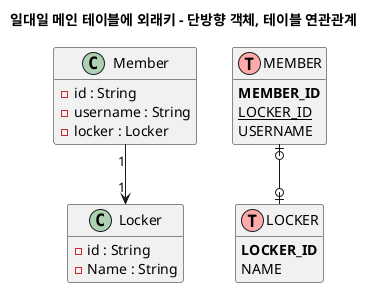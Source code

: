 @startuml

title 일대일 메인 테이블에 외래키 - 단방향 객체, 테이블 연관관계

class Member {
    - id : String
    - username : String
    - locker : Locker

}

class Locker {
    - id : String
    - Name : String
}

Member "1" --> "1" Locker

!define table(x) class x << (T,#FFAAAA) >>
!define primary_key(x) <b>x</b>
!define foreign_key(x) <u>x</u>
hide methods
hide stereotypes

table(MEMBER) {
    primary_key(MEMBER_ID)
    foreign_key(LOCKER_ID)
    USERNAME
}

table(LOCKER) {
    primary_key(LOCKER_ID)
    NAME
}

MEMBER |o--o| LOCKER

@enduml
